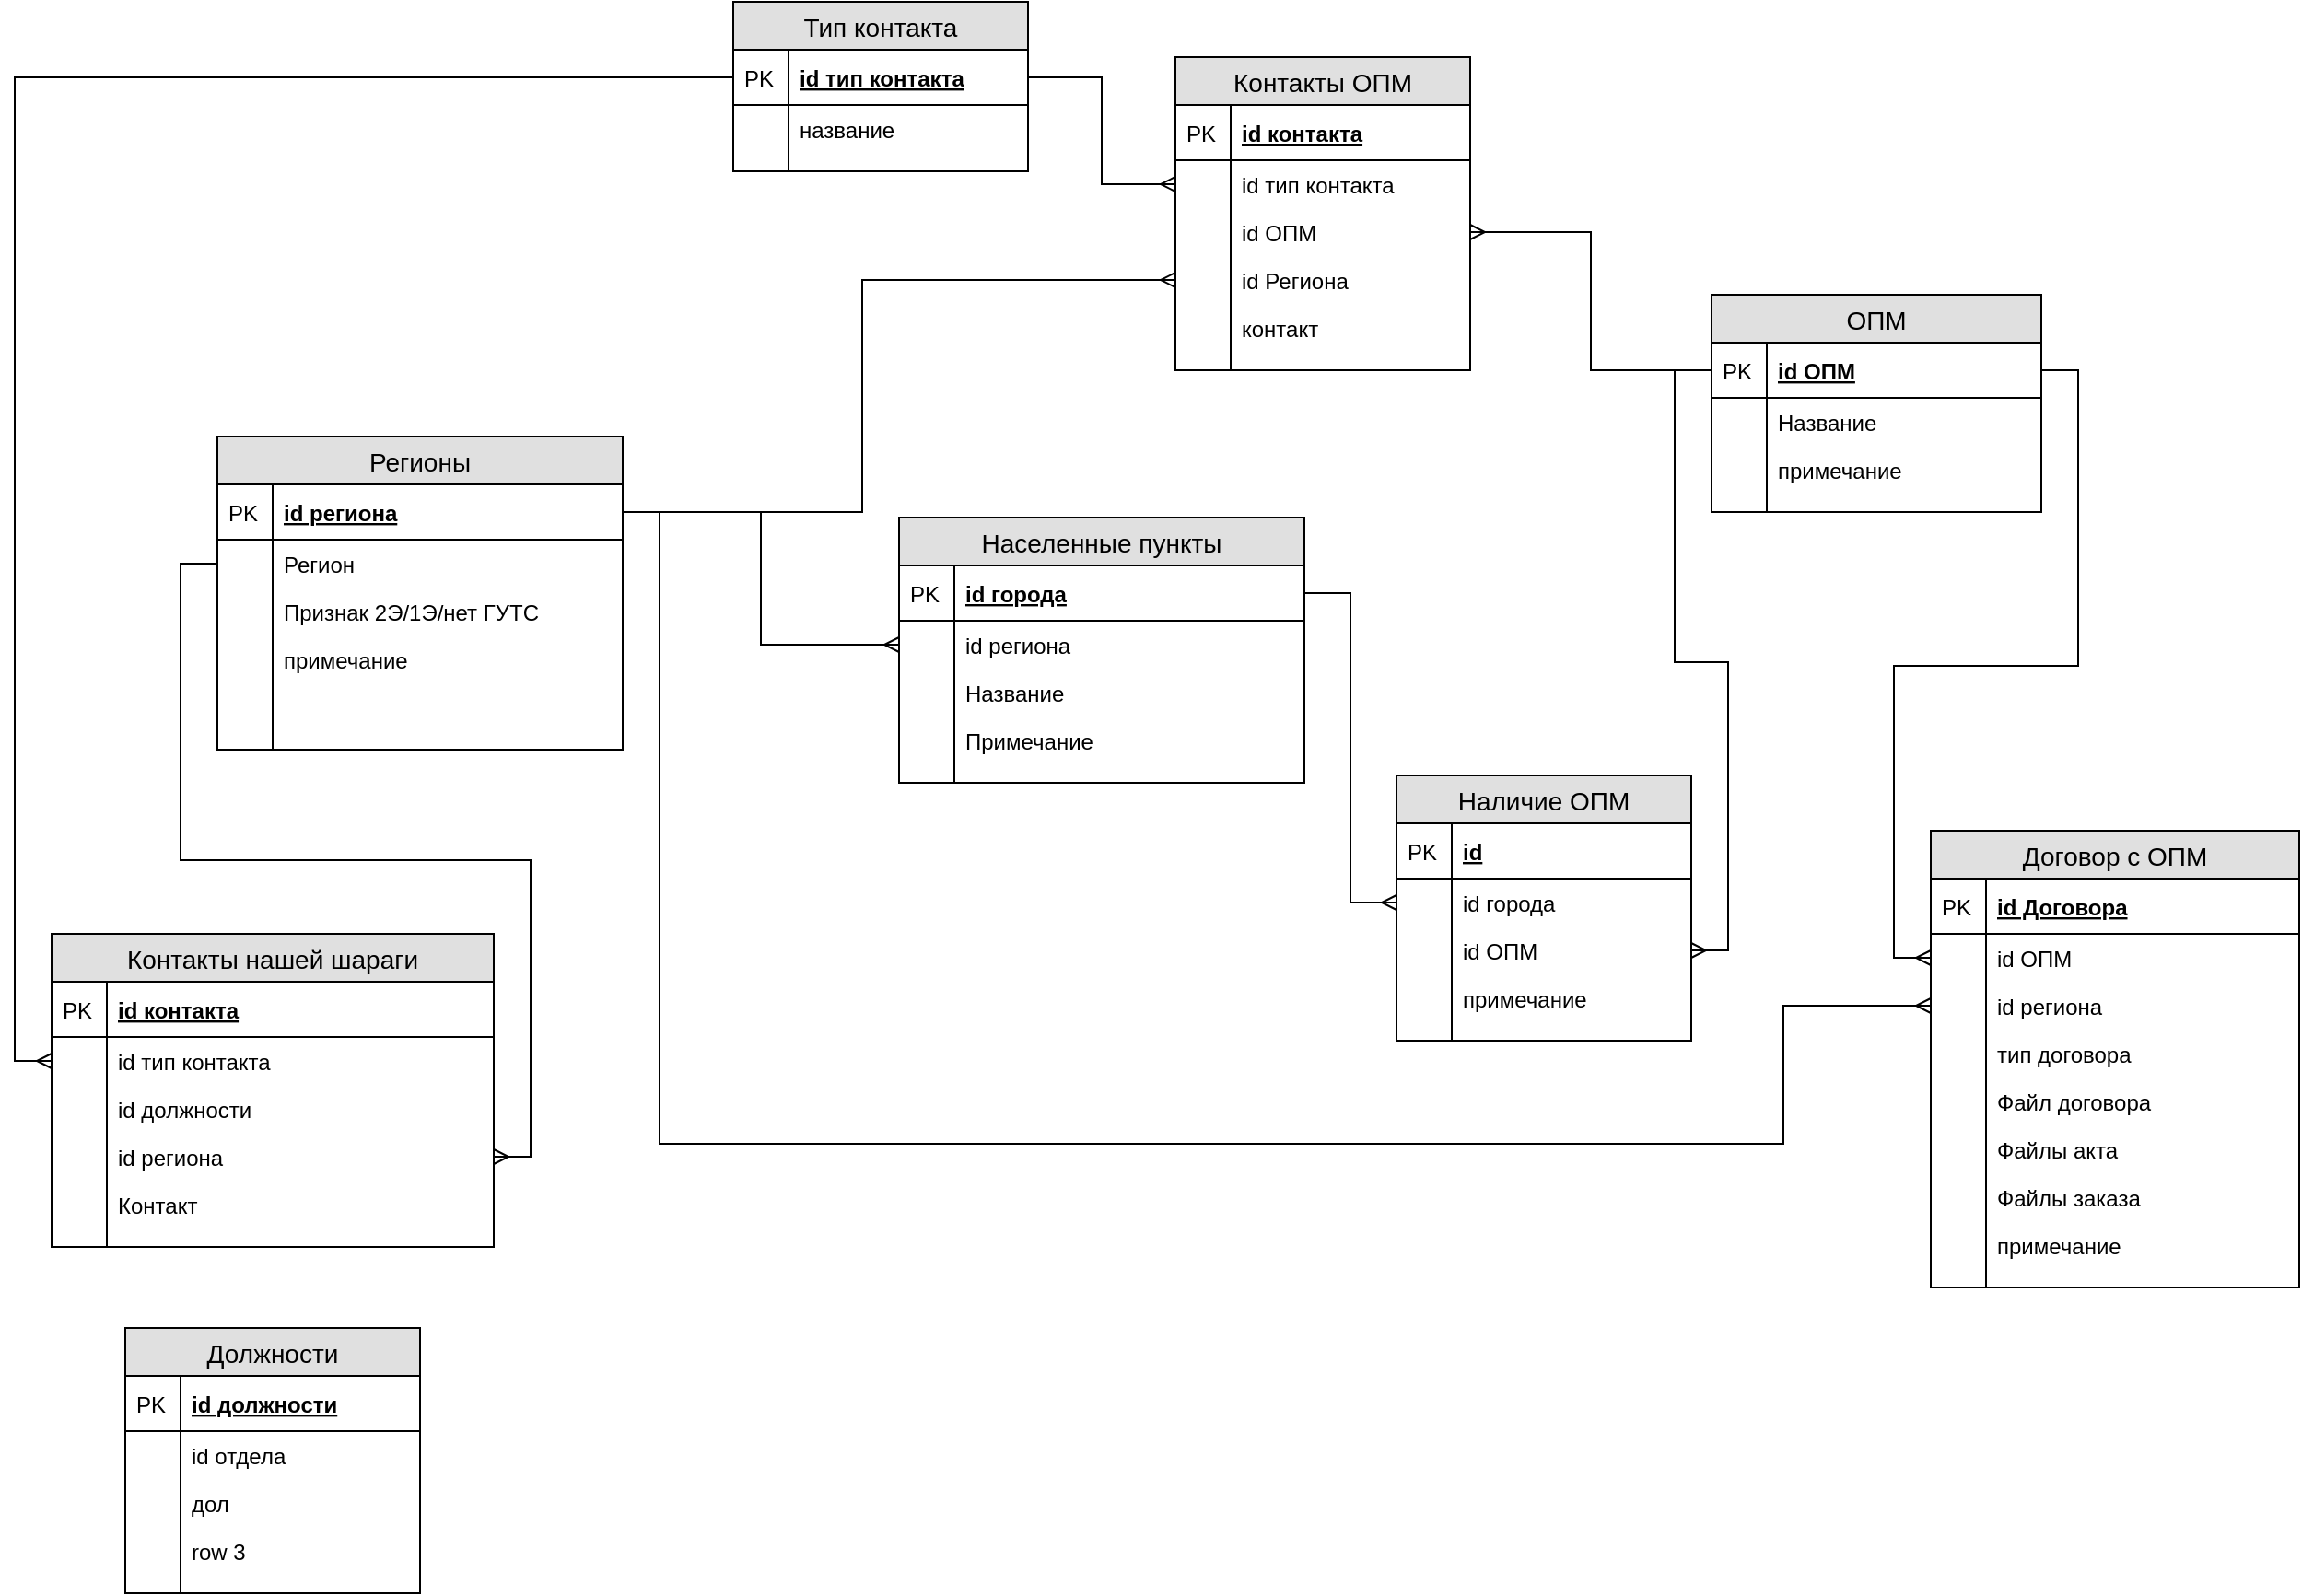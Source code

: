 <mxfile version="12.6.5" type="github">
  <diagram id="T6TtcP_ByoEV5wqr8vDN" name="Page-1">
    <mxGraphModel dx="2249" dy="1931" grid="1" gridSize="10" guides="1" tooltips="1" connect="1" arrows="1" fold="1" page="1" pageScale="1" pageWidth="827" pageHeight="1169" math="0" shadow="0">
      <root>
        <mxCell id="0"/>
        <mxCell id="1" parent="0"/>
        <mxCell id="ZsCwSDWXHQRcliCqkR90-1" value="ОПМ" style="swimlane;fontStyle=0;childLayout=stackLayout;horizontal=1;startSize=26;fillColor=#e0e0e0;horizontalStack=0;resizeParent=1;resizeParentMax=0;resizeLast=0;collapsible=1;marginBottom=0;swimlaneFillColor=#ffffff;align=center;fontSize=14;direction=east;" parent="1" vertex="1">
          <mxGeometry x="611" y="49" width="179" height="118" as="geometry">
            <mxRectangle x="590" y="70" width="70" height="26" as="alternateBounds"/>
          </mxGeometry>
        </mxCell>
        <mxCell id="ZsCwSDWXHQRcliCqkR90-2" value="id ОПМ" style="shape=partialRectangle;top=0;left=0;right=0;bottom=1;align=left;verticalAlign=middle;fillColor=none;spacingLeft=34;spacingRight=4;overflow=hidden;rotatable=0;points=[[0,0.5],[1,0.5]];portConstraint=eastwest;dropTarget=0;fontStyle=5;fontSize=12;" parent="ZsCwSDWXHQRcliCqkR90-1" vertex="1">
          <mxGeometry y="26" width="179" height="30" as="geometry"/>
        </mxCell>
        <mxCell id="ZsCwSDWXHQRcliCqkR90-3" value="PK" style="shape=partialRectangle;top=0;left=0;bottom=0;fillColor=none;align=left;verticalAlign=middle;spacingLeft=4;spacingRight=4;overflow=hidden;rotatable=0;points=[];portConstraint=eastwest;part=1;fontSize=12;" parent="ZsCwSDWXHQRcliCqkR90-2" vertex="1" connectable="0">
          <mxGeometry width="30" height="30" as="geometry"/>
        </mxCell>
        <mxCell id="ZsCwSDWXHQRcliCqkR90-4" value="Название" style="shape=partialRectangle;top=0;left=0;right=0;bottom=0;align=left;verticalAlign=top;fillColor=none;spacingLeft=34;spacingRight=4;overflow=hidden;rotatable=0;points=[[0,0.5],[1,0.5]];portConstraint=eastwest;dropTarget=0;fontSize=12;" parent="ZsCwSDWXHQRcliCqkR90-1" vertex="1">
          <mxGeometry y="56" width="179" height="26" as="geometry"/>
        </mxCell>
        <mxCell id="ZsCwSDWXHQRcliCqkR90-5" value="" style="shape=partialRectangle;top=0;left=0;bottom=0;fillColor=none;align=left;verticalAlign=top;spacingLeft=4;spacingRight=4;overflow=hidden;rotatable=0;points=[];portConstraint=eastwest;part=1;fontSize=12;" parent="ZsCwSDWXHQRcliCqkR90-4" vertex="1" connectable="0">
          <mxGeometry width="30" height="26" as="geometry"/>
        </mxCell>
        <mxCell id="ZsCwSDWXHQRcliCqkR90-6" value="примечание" style="shape=partialRectangle;top=0;left=0;right=0;bottom=0;align=left;verticalAlign=top;fillColor=none;spacingLeft=34;spacingRight=4;overflow=hidden;rotatable=0;points=[[0,0.5],[1,0.5]];portConstraint=eastwest;dropTarget=0;fontSize=12;" parent="ZsCwSDWXHQRcliCqkR90-1" vertex="1">
          <mxGeometry y="82" width="179" height="26" as="geometry"/>
        </mxCell>
        <mxCell id="ZsCwSDWXHQRcliCqkR90-7" value="" style="shape=partialRectangle;top=0;left=0;bottom=0;fillColor=none;align=left;verticalAlign=top;spacingLeft=4;spacingRight=4;overflow=hidden;rotatable=0;points=[];portConstraint=eastwest;part=1;fontSize=12;" parent="ZsCwSDWXHQRcliCqkR90-6" vertex="1" connectable="0">
          <mxGeometry width="30" height="26" as="geometry"/>
        </mxCell>
        <mxCell id="ZsCwSDWXHQRcliCqkR90-10" value="" style="shape=partialRectangle;top=0;left=0;right=0;bottom=0;align=left;verticalAlign=top;fillColor=none;spacingLeft=34;spacingRight=4;overflow=hidden;rotatable=0;points=[[0,0.5],[1,0.5]];portConstraint=eastwest;dropTarget=0;fontSize=12;" parent="ZsCwSDWXHQRcliCqkR90-1" vertex="1">
          <mxGeometry y="108" width="179" height="10" as="geometry"/>
        </mxCell>
        <mxCell id="ZsCwSDWXHQRcliCqkR90-11" value="" style="shape=partialRectangle;top=0;left=0;bottom=0;fillColor=none;align=left;verticalAlign=top;spacingLeft=4;spacingRight=4;overflow=hidden;rotatable=0;points=[];portConstraint=eastwest;part=1;fontSize=12;" parent="ZsCwSDWXHQRcliCqkR90-10" vertex="1" connectable="0">
          <mxGeometry width="30" height="10" as="geometry"/>
        </mxCell>
        <mxCell id="ZsCwSDWXHQRcliCqkR90-12" value="Договор с ОПМ" style="swimlane;fontStyle=0;childLayout=stackLayout;horizontal=1;startSize=26;fillColor=#e0e0e0;horizontalStack=0;resizeParent=1;resizeParentMax=0;resizeLast=0;collapsible=1;marginBottom=0;swimlaneFillColor=#ffffff;align=center;fontSize=14;" parent="1" vertex="1">
          <mxGeometry x="730" y="340" width="200" height="248" as="geometry"/>
        </mxCell>
        <mxCell id="ZsCwSDWXHQRcliCqkR90-13" value="id Договора" style="shape=partialRectangle;top=0;left=0;right=0;bottom=1;align=left;verticalAlign=middle;fillColor=none;spacingLeft=34;spacingRight=4;overflow=hidden;rotatable=0;points=[[0,0.5],[1,0.5]];portConstraint=eastwest;dropTarget=0;fontStyle=5;fontSize=12;" parent="ZsCwSDWXHQRcliCqkR90-12" vertex="1">
          <mxGeometry y="26" width="200" height="30" as="geometry"/>
        </mxCell>
        <mxCell id="ZsCwSDWXHQRcliCqkR90-14" value="PK" style="shape=partialRectangle;top=0;left=0;bottom=0;fillColor=none;align=left;verticalAlign=middle;spacingLeft=4;spacingRight=4;overflow=hidden;rotatable=0;points=[];portConstraint=eastwest;part=1;fontSize=12;" parent="ZsCwSDWXHQRcliCqkR90-13" vertex="1" connectable="0">
          <mxGeometry width="30" height="30" as="geometry"/>
        </mxCell>
        <mxCell id="ZsCwSDWXHQRcliCqkR90-15" value="id ОПМ" style="shape=partialRectangle;top=0;left=0;right=0;bottom=0;align=left;verticalAlign=top;fillColor=none;spacingLeft=34;spacingRight=4;overflow=hidden;rotatable=0;points=[[0,0.5],[1,0.5]];portConstraint=eastwest;dropTarget=0;fontSize=12;" parent="ZsCwSDWXHQRcliCqkR90-12" vertex="1">
          <mxGeometry y="56" width="200" height="26" as="geometry"/>
        </mxCell>
        <mxCell id="ZsCwSDWXHQRcliCqkR90-16" value="" style="shape=partialRectangle;top=0;left=0;bottom=0;fillColor=none;align=left;verticalAlign=top;spacingLeft=4;spacingRight=4;overflow=hidden;rotatable=0;points=[];portConstraint=eastwest;part=1;fontSize=12;" parent="ZsCwSDWXHQRcliCqkR90-15" vertex="1" connectable="0">
          <mxGeometry width="30" height="26" as="geometry"/>
        </mxCell>
        <mxCell id="NCW903Lwlvp0PCIu4Wwk-44" value="id региона" style="shape=partialRectangle;top=0;left=0;right=0;bottom=0;align=left;verticalAlign=top;fillColor=none;spacingLeft=34;spacingRight=4;overflow=hidden;rotatable=0;points=[[0,0.5],[1,0.5]];portConstraint=eastwest;dropTarget=0;fontSize=12;" parent="ZsCwSDWXHQRcliCqkR90-12" vertex="1">
          <mxGeometry y="82" width="200" height="26" as="geometry"/>
        </mxCell>
        <mxCell id="NCW903Lwlvp0PCIu4Wwk-45" value="" style="shape=partialRectangle;top=0;left=0;bottom=0;fillColor=none;align=left;verticalAlign=top;spacingLeft=4;spacingRight=4;overflow=hidden;rotatable=0;points=[];portConstraint=eastwest;part=1;fontSize=12;" parent="NCW903Lwlvp0PCIu4Wwk-44" vertex="1" connectable="0">
          <mxGeometry width="30" height="26" as="geometry"/>
        </mxCell>
        <mxCell id="NCW903Lwlvp0PCIu4Wwk-46" value="тип договора" style="shape=partialRectangle;top=0;left=0;right=0;bottom=0;align=left;verticalAlign=top;fillColor=none;spacingLeft=34;spacingRight=4;overflow=hidden;rotatable=0;points=[[0,0.5],[1,0.5]];portConstraint=eastwest;dropTarget=0;fontSize=12;" parent="ZsCwSDWXHQRcliCqkR90-12" vertex="1">
          <mxGeometry y="108" width="200" height="26" as="geometry"/>
        </mxCell>
        <mxCell id="NCW903Lwlvp0PCIu4Wwk-47" value="" style="shape=partialRectangle;top=0;left=0;bottom=0;fillColor=none;align=left;verticalAlign=top;spacingLeft=4;spacingRight=4;overflow=hidden;rotatable=0;points=[];portConstraint=eastwest;part=1;fontSize=12;" parent="NCW903Lwlvp0PCIu4Wwk-46" vertex="1" connectable="0">
          <mxGeometry width="30" height="26" as="geometry"/>
        </mxCell>
        <mxCell id="ZsCwSDWXHQRcliCqkR90-25" value="Файл договора" style="shape=partialRectangle;top=0;left=0;right=0;bottom=0;align=left;verticalAlign=top;fillColor=none;spacingLeft=34;spacingRight=4;overflow=hidden;rotatable=0;points=[[0,0.5],[1,0.5]];portConstraint=eastwest;dropTarget=0;fontSize=12;" parent="ZsCwSDWXHQRcliCqkR90-12" vertex="1">
          <mxGeometry y="134" width="200" height="26" as="geometry"/>
        </mxCell>
        <mxCell id="ZsCwSDWXHQRcliCqkR90-26" value="" style="shape=partialRectangle;top=0;left=0;bottom=0;fillColor=none;align=left;verticalAlign=top;spacingLeft=4;spacingRight=4;overflow=hidden;rotatable=0;points=[];portConstraint=eastwest;part=1;fontSize=12;" parent="ZsCwSDWXHQRcliCqkR90-25" vertex="1" connectable="0">
          <mxGeometry width="30" height="26" as="geometry"/>
        </mxCell>
        <mxCell id="ZsCwSDWXHQRcliCqkR90-19" value="Файлы акта" style="shape=partialRectangle;top=0;left=0;right=0;bottom=0;align=left;verticalAlign=top;fillColor=none;spacingLeft=34;spacingRight=4;overflow=hidden;rotatable=0;points=[[0,0.5],[1,0.5]];portConstraint=eastwest;dropTarget=0;fontSize=12;" parent="ZsCwSDWXHQRcliCqkR90-12" vertex="1">
          <mxGeometry y="160" width="200" height="26" as="geometry"/>
        </mxCell>
        <mxCell id="ZsCwSDWXHQRcliCqkR90-20" value="" style="shape=partialRectangle;top=0;left=0;bottom=0;fillColor=none;align=left;verticalAlign=top;spacingLeft=4;spacingRight=4;overflow=hidden;rotatable=0;points=[];portConstraint=eastwest;part=1;fontSize=12;" parent="ZsCwSDWXHQRcliCqkR90-19" vertex="1" connectable="0">
          <mxGeometry width="30" height="26" as="geometry"/>
        </mxCell>
        <mxCell id="NCW903Lwlvp0PCIu4Wwk-39" value="Файлы заказа" style="shape=partialRectangle;top=0;left=0;right=0;bottom=0;align=left;verticalAlign=top;fillColor=none;spacingLeft=34;spacingRight=4;overflow=hidden;rotatable=0;points=[[0,0.5],[1,0.5]];portConstraint=eastwest;dropTarget=0;fontSize=12;" parent="ZsCwSDWXHQRcliCqkR90-12" vertex="1">
          <mxGeometry y="186" width="200" height="26" as="geometry"/>
        </mxCell>
        <mxCell id="NCW903Lwlvp0PCIu4Wwk-40" value="" style="shape=partialRectangle;top=0;left=0;bottom=0;fillColor=none;align=left;verticalAlign=top;spacingLeft=4;spacingRight=4;overflow=hidden;rotatable=0;points=[];portConstraint=eastwest;part=1;fontSize=12;" parent="NCW903Lwlvp0PCIu4Wwk-39" vertex="1" connectable="0">
          <mxGeometry width="30" height="26" as="geometry"/>
        </mxCell>
        <mxCell id="NCW903Lwlvp0PCIu4Wwk-37" value="примечание" style="shape=partialRectangle;top=0;left=0;right=0;bottom=0;align=left;verticalAlign=top;fillColor=none;spacingLeft=34;spacingRight=4;overflow=hidden;rotatable=0;points=[[0,0.5],[1,0.5]];portConstraint=eastwest;dropTarget=0;fontSize=12;" parent="ZsCwSDWXHQRcliCqkR90-12" vertex="1">
          <mxGeometry y="212" width="200" height="26" as="geometry"/>
        </mxCell>
        <mxCell id="NCW903Lwlvp0PCIu4Wwk-38" value="" style="shape=partialRectangle;top=0;left=0;bottom=0;fillColor=none;align=left;verticalAlign=top;spacingLeft=4;spacingRight=4;overflow=hidden;rotatable=0;points=[];portConstraint=eastwest;part=1;fontSize=12;" parent="NCW903Lwlvp0PCIu4Wwk-37" vertex="1" connectable="0">
          <mxGeometry width="30" height="26" as="geometry"/>
        </mxCell>
        <mxCell id="ZsCwSDWXHQRcliCqkR90-21" value="" style="shape=partialRectangle;top=0;left=0;right=0;bottom=0;align=left;verticalAlign=top;fillColor=none;spacingLeft=34;spacingRight=4;overflow=hidden;rotatable=0;points=[[0,0.5],[1,0.5]];portConstraint=eastwest;dropTarget=0;fontSize=12;" parent="ZsCwSDWXHQRcliCqkR90-12" vertex="1">
          <mxGeometry y="238" width="200" height="10" as="geometry"/>
        </mxCell>
        <mxCell id="ZsCwSDWXHQRcliCqkR90-22" value="" style="shape=partialRectangle;top=0;left=0;bottom=0;fillColor=none;align=left;verticalAlign=top;spacingLeft=4;spacingRight=4;overflow=hidden;rotatable=0;points=[];portConstraint=eastwest;part=1;fontSize=12;" parent="ZsCwSDWXHQRcliCqkR90-21" vertex="1" connectable="0">
          <mxGeometry width="30" height="10" as="geometry"/>
        </mxCell>
        <mxCell id="ZsCwSDWXHQRcliCqkR90-27" value="Населенные пункты" style="swimlane;fontStyle=0;childLayout=stackLayout;horizontal=1;startSize=26;fillColor=#e0e0e0;horizontalStack=0;resizeParent=1;resizeParentMax=0;resizeLast=0;collapsible=1;marginBottom=0;swimlaneFillColor=#ffffff;align=center;fontSize=14;" parent="1" vertex="1">
          <mxGeometry x="170" y="170" width="220" height="144" as="geometry"/>
        </mxCell>
        <mxCell id="ZsCwSDWXHQRcliCqkR90-28" value="id города" style="shape=partialRectangle;top=0;left=0;right=0;bottom=1;align=left;verticalAlign=middle;fillColor=none;spacingLeft=34;spacingRight=4;overflow=hidden;rotatable=0;points=[[0,0.5],[1,0.5]];portConstraint=eastwest;dropTarget=0;fontStyle=5;fontSize=12;" parent="ZsCwSDWXHQRcliCqkR90-27" vertex="1">
          <mxGeometry y="26" width="220" height="30" as="geometry"/>
        </mxCell>
        <mxCell id="ZsCwSDWXHQRcliCqkR90-29" value="PK" style="shape=partialRectangle;top=0;left=0;bottom=0;fillColor=none;align=left;verticalAlign=middle;spacingLeft=4;spacingRight=4;overflow=hidden;rotatable=0;points=[];portConstraint=eastwest;part=1;fontSize=12;" parent="ZsCwSDWXHQRcliCqkR90-28" vertex="1" connectable="0">
          <mxGeometry width="30" height="30" as="geometry"/>
        </mxCell>
        <mxCell id="ZsCwSDWXHQRcliCqkR90-30" value="id региона" style="shape=partialRectangle;top=0;left=0;right=0;bottom=0;align=left;verticalAlign=top;fillColor=none;spacingLeft=34;spacingRight=4;overflow=hidden;rotatable=0;points=[[0,0.5],[1,0.5]];portConstraint=eastwest;dropTarget=0;fontSize=12;" parent="ZsCwSDWXHQRcliCqkR90-27" vertex="1">
          <mxGeometry y="56" width="220" height="26" as="geometry"/>
        </mxCell>
        <mxCell id="ZsCwSDWXHQRcliCqkR90-31" value="" style="shape=partialRectangle;top=0;left=0;bottom=0;fillColor=none;align=left;verticalAlign=top;spacingLeft=4;spacingRight=4;overflow=hidden;rotatable=0;points=[];portConstraint=eastwest;part=1;fontSize=12;" parent="ZsCwSDWXHQRcliCqkR90-30" vertex="1" connectable="0">
          <mxGeometry width="30" height="26" as="geometry"/>
        </mxCell>
        <mxCell id="ZsCwSDWXHQRcliCqkR90-32" value="Название" style="shape=partialRectangle;top=0;left=0;right=0;bottom=0;align=left;verticalAlign=top;fillColor=none;spacingLeft=34;spacingRight=4;overflow=hidden;rotatable=0;points=[[0,0.5],[1,0.5]];portConstraint=eastwest;dropTarget=0;fontSize=12;" parent="ZsCwSDWXHQRcliCqkR90-27" vertex="1">
          <mxGeometry y="82" width="220" height="26" as="geometry"/>
        </mxCell>
        <mxCell id="ZsCwSDWXHQRcliCqkR90-33" value="" style="shape=partialRectangle;top=0;left=0;bottom=0;fillColor=none;align=left;verticalAlign=top;spacingLeft=4;spacingRight=4;overflow=hidden;rotatable=0;points=[];portConstraint=eastwest;part=1;fontSize=12;" parent="ZsCwSDWXHQRcliCqkR90-32" vertex="1" connectable="0">
          <mxGeometry width="30" height="26" as="geometry"/>
        </mxCell>
        <mxCell id="zO0Mn41OCNZTCa0ghS_0-32" value="Примечание" style="shape=partialRectangle;top=0;left=0;right=0;bottom=0;align=left;verticalAlign=top;fillColor=none;spacingLeft=34;spacingRight=4;overflow=hidden;rotatable=0;points=[[0,0.5],[1,0.5]];portConstraint=eastwest;dropTarget=0;fontSize=12;" parent="ZsCwSDWXHQRcliCqkR90-27" vertex="1">
          <mxGeometry y="108" width="220" height="26" as="geometry"/>
        </mxCell>
        <mxCell id="zO0Mn41OCNZTCa0ghS_0-33" value="" style="shape=partialRectangle;top=0;left=0;bottom=0;fillColor=none;align=left;verticalAlign=top;spacingLeft=4;spacingRight=4;overflow=hidden;rotatable=0;points=[];portConstraint=eastwest;part=1;fontSize=12;" parent="zO0Mn41OCNZTCa0ghS_0-32" vertex="1" connectable="0">
          <mxGeometry width="30" height="26" as="geometry"/>
        </mxCell>
        <mxCell id="ZsCwSDWXHQRcliCqkR90-36" value="" style="shape=partialRectangle;top=0;left=0;right=0;bottom=0;align=left;verticalAlign=top;fillColor=none;spacingLeft=34;spacingRight=4;overflow=hidden;rotatable=0;points=[[0,0.5],[1,0.5]];portConstraint=eastwest;dropTarget=0;fontSize=12;" parent="ZsCwSDWXHQRcliCqkR90-27" vertex="1">
          <mxGeometry y="134" width="220" height="10" as="geometry"/>
        </mxCell>
        <mxCell id="ZsCwSDWXHQRcliCqkR90-37" value="" style="shape=partialRectangle;top=0;left=0;bottom=0;fillColor=none;align=left;verticalAlign=top;spacingLeft=4;spacingRight=4;overflow=hidden;rotatable=0;points=[];portConstraint=eastwest;part=1;fontSize=12;" parent="ZsCwSDWXHQRcliCqkR90-36" vertex="1" connectable="0">
          <mxGeometry width="30" height="10" as="geometry"/>
        </mxCell>
        <mxCell id="NCW903Lwlvp0PCIu4Wwk-1" value="Регионы" style="swimlane;fontStyle=0;childLayout=stackLayout;horizontal=1;startSize=26;fillColor=#e0e0e0;horizontalStack=0;resizeParent=1;resizeParentMax=0;resizeLast=0;collapsible=1;marginBottom=0;swimlaneFillColor=#ffffff;align=center;fontSize=14;" parent="1" vertex="1">
          <mxGeometry x="-200" y="126" width="220" height="170" as="geometry"/>
        </mxCell>
        <mxCell id="NCW903Lwlvp0PCIu4Wwk-2" value="id региона" style="shape=partialRectangle;top=0;left=0;right=0;bottom=1;align=left;verticalAlign=middle;fillColor=none;spacingLeft=34;spacingRight=4;overflow=hidden;rotatable=0;points=[[0,0.5],[1,0.5]];portConstraint=eastwest;dropTarget=0;fontStyle=5;fontSize=12;" parent="NCW903Lwlvp0PCIu4Wwk-1" vertex="1">
          <mxGeometry y="26" width="220" height="30" as="geometry"/>
        </mxCell>
        <mxCell id="NCW903Lwlvp0PCIu4Wwk-3" value="PK" style="shape=partialRectangle;top=0;left=0;bottom=0;fillColor=none;align=left;verticalAlign=middle;spacingLeft=4;spacingRight=4;overflow=hidden;rotatable=0;points=[];portConstraint=eastwest;part=1;fontSize=12;" parent="NCW903Lwlvp0PCIu4Wwk-2" vertex="1" connectable="0">
          <mxGeometry width="30" height="30" as="geometry"/>
        </mxCell>
        <mxCell id="NCW903Lwlvp0PCIu4Wwk-4" value="Регион" style="shape=partialRectangle;top=0;left=0;right=0;bottom=0;align=left;verticalAlign=top;fillColor=none;spacingLeft=34;spacingRight=4;overflow=hidden;rotatable=0;points=[[0,0.5],[1,0.5]];portConstraint=eastwest;dropTarget=0;fontSize=12;" parent="NCW903Lwlvp0PCIu4Wwk-1" vertex="1">
          <mxGeometry y="56" width="220" height="26" as="geometry"/>
        </mxCell>
        <mxCell id="NCW903Lwlvp0PCIu4Wwk-5" value="" style="shape=partialRectangle;top=0;left=0;bottom=0;fillColor=none;align=left;verticalAlign=top;spacingLeft=4;spacingRight=4;overflow=hidden;rotatable=0;points=[];portConstraint=eastwest;part=1;fontSize=12;" parent="NCW903Lwlvp0PCIu4Wwk-4" vertex="1" connectable="0">
          <mxGeometry width="30" height="26" as="geometry"/>
        </mxCell>
        <mxCell id="NCW903Lwlvp0PCIu4Wwk-6" value="Признак 2Э/1Э/нет ГУТС" style="shape=partialRectangle;top=0;left=0;right=0;bottom=0;align=left;verticalAlign=top;fillColor=none;spacingLeft=34;spacingRight=4;overflow=hidden;rotatable=0;points=[[0,0.5],[1,0.5]];portConstraint=eastwest;dropTarget=0;fontSize=12;" parent="NCW903Lwlvp0PCIu4Wwk-1" vertex="1">
          <mxGeometry y="82" width="220" height="26" as="geometry"/>
        </mxCell>
        <mxCell id="NCW903Lwlvp0PCIu4Wwk-7" value="" style="shape=partialRectangle;top=0;left=0;bottom=0;fillColor=none;align=left;verticalAlign=top;spacingLeft=4;spacingRight=4;overflow=hidden;rotatable=0;points=[];portConstraint=eastwest;part=1;fontSize=12;" parent="NCW903Lwlvp0PCIu4Wwk-6" vertex="1" connectable="0">
          <mxGeometry width="30" height="26" as="geometry"/>
        </mxCell>
        <mxCell id="NCW903Lwlvp0PCIu4Wwk-10" value="примечание" style="shape=partialRectangle;top=0;left=0;right=0;bottom=0;align=left;verticalAlign=top;fillColor=none;spacingLeft=34;spacingRight=4;overflow=hidden;rotatable=0;points=[[0,0.5],[1,0.5]];portConstraint=eastwest;dropTarget=0;fontSize=12;" parent="NCW903Lwlvp0PCIu4Wwk-1" vertex="1">
          <mxGeometry y="108" width="220" height="26" as="geometry"/>
        </mxCell>
        <mxCell id="NCW903Lwlvp0PCIu4Wwk-11" value="" style="shape=partialRectangle;top=0;left=0;bottom=0;fillColor=none;align=left;verticalAlign=top;spacingLeft=4;spacingRight=4;overflow=hidden;rotatable=0;points=[];portConstraint=eastwest;part=1;fontSize=12;" parent="NCW903Lwlvp0PCIu4Wwk-10" vertex="1" connectable="0">
          <mxGeometry width="30" height="26" as="geometry"/>
        </mxCell>
        <mxCell id="NCW903Lwlvp0PCIu4Wwk-8" value="" style="shape=partialRectangle;top=0;left=0;right=0;bottom=0;align=left;verticalAlign=top;fillColor=none;spacingLeft=34;spacingRight=4;overflow=hidden;rotatable=0;points=[[0,0.5],[1,0.5]];portConstraint=eastwest;dropTarget=0;fontSize=12;" parent="NCW903Lwlvp0PCIu4Wwk-1" vertex="1">
          <mxGeometry y="134" width="220" height="26" as="geometry"/>
        </mxCell>
        <mxCell id="NCW903Lwlvp0PCIu4Wwk-9" value="" style="shape=partialRectangle;top=0;left=0;bottom=0;fillColor=none;align=left;verticalAlign=top;spacingLeft=4;spacingRight=4;overflow=hidden;rotatable=0;points=[];portConstraint=eastwest;part=1;fontSize=12;" parent="NCW903Lwlvp0PCIu4Wwk-8" vertex="1" connectable="0">
          <mxGeometry width="30" height="26" as="geometry"/>
        </mxCell>
        <mxCell id="NCW903Lwlvp0PCIu4Wwk-12" value="" style="shape=partialRectangle;top=0;left=0;right=0;bottom=0;align=left;verticalAlign=top;fillColor=none;spacingLeft=34;spacingRight=4;overflow=hidden;rotatable=0;points=[[0,0.5],[1,0.5]];portConstraint=eastwest;dropTarget=0;fontSize=12;" parent="NCW903Lwlvp0PCIu4Wwk-1" vertex="1">
          <mxGeometry y="160" width="220" height="10" as="geometry"/>
        </mxCell>
        <mxCell id="NCW903Lwlvp0PCIu4Wwk-13" value="" style="shape=partialRectangle;top=0;left=0;bottom=0;fillColor=none;align=left;verticalAlign=top;spacingLeft=4;spacingRight=4;overflow=hidden;rotatable=0;points=[];portConstraint=eastwest;part=1;fontSize=12;" parent="NCW903Lwlvp0PCIu4Wwk-12" vertex="1" connectable="0">
          <mxGeometry width="30" height="10" as="geometry"/>
        </mxCell>
        <mxCell id="NCW903Lwlvp0PCIu4Wwk-15" value="Наличие ОПМ" style="swimlane;fontStyle=0;childLayout=stackLayout;horizontal=1;startSize=26;fillColor=#e0e0e0;horizontalStack=0;resizeParent=1;resizeParentMax=0;resizeLast=0;collapsible=1;marginBottom=0;swimlaneFillColor=#ffffff;align=center;fontSize=14;" parent="1" vertex="1">
          <mxGeometry x="440" y="310" width="160" height="144" as="geometry"/>
        </mxCell>
        <mxCell id="NCW903Lwlvp0PCIu4Wwk-16" value="id" style="shape=partialRectangle;top=0;left=0;right=0;bottom=1;align=left;verticalAlign=middle;fillColor=none;spacingLeft=34;spacingRight=4;overflow=hidden;rotatable=0;points=[[0,0.5],[1,0.5]];portConstraint=eastwest;dropTarget=0;fontStyle=5;fontSize=12;" parent="NCW903Lwlvp0PCIu4Wwk-15" vertex="1">
          <mxGeometry y="26" width="160" height="30" as="geometry"/>
        </mxCell>
        <mxCell id="NCW903Lwlvp0PCIu4Wwk-17" value="PK" style="shape=partialRectangle;top=0;left=0;bottom=0;fillColor=none;align=left;verticalAlign=middle;spacingLeft=4;spacingRight=4;overflow=hidden;rotatable=0;points=[];portConstraint=eastwest;part=1;fontSize=12;" parent="NCW903Lwlvp0PCIu4Wwk-16" vertex="1" connectable="0">
          <mxGeometry width="30" height="30" as="geometry"/>
        </mxCell>
        <mxCell id="NCW903Lwlvp0PCIu4Wwk-18" value="id города" style="shape=partialRectangle;top=0;left=0;right=0;bottom=0;align=left;verticalAlign=top;fillColor=none;spacingLeft=34;spacingRight=4;overflow=hidden;rotatable=0;points=[[0,0.5],[1,0.5]];portConstraint=eastwest;dropTarget=0;fontSize=12;" parent="NCW903Lwlvp0PCIu4Wwk-15" vertex="1">
          <mxGeometry y="56" width="160" height="26" as="geometry"/>
        </mxCell>
        <mxCell id="NCW903Lwlvp0PCIu4Wwk-19" value="" style="shape=partialRectangle;top=0;left=0;bottom=0;fillColor=none;align=left;verticalAlign=top;spacingLeft=4;spacingRight=4;overflow=hidden;rotatable=0;points=[];portConstraint=eastwest;part=1;fontSize=12;" parent="NCW903Lwlvp0PCIu4Wwk-18" vertex="1" connectable="0">
          <mxGeometry width="30" height="26" as="geometry"/>
        </mxCell>
        <mxCell id="NCW903Lwlvp0PCIu4Wwk-20" value="id ОПМ" style="shape=partialRectangle;top=0;left=0;right=0;bottom=0;align=left;verticalAlign=top;fillColor=none;spacingLeft=34;spacingRight=4;overflow=hidden;rotatable=0;points=[[0,0.5],[1,0.5]];portConstraint=eastwest;dropTarget=0;fontSize=12;" parent="NCW903Lwlvp0PCIu4Wwk-15" vertex="1">
          <mxGeometry y="82" width="160" height="26" as="geometry"/>
        </mxCell>
        <mxCell id="NCW903Lwlvp0PCIu4Wwk-21" value="" style="shape=partialRectangle;top=0;left=0;bottom=0;fillColor=none;align=left;verticalAlign=top;spacingLeft=4;spacingRight=4;overflow=hidden;rotatable=0;points=[];portConstraint=eastwest;part=1;fontSize=12;" parent="NCW903Lwlvp0PCIu4Wwk-20" vertex="1" connectable="0">
          <mxGeometry width="30" height="26" as="geometry"/>
        </mxCell>
        <mxCell id="NCW903Lwlvp0PCIu4Wwk-22" value="примечание" style="shape=partialRectangle;top=0;left=0;right=0;bottom=0;align=left;verticalAlign=top;fillColor=none;spacingLeft=34;spacingRight=4;overflow=hidden;rotatable=0;points=[[0,0.5],[1,0.5]];portConstraint=eastwest;dropTarget=0;fontSize=12;" parent="NCW903Lwlvp0PCIu4Wwk-15" vertex="1">
          <mxGeometry y="108" width="160" height="26" as="geometry"/>
        </mxCell>
        <mxCell id="NCW903Lwlvp0PCIu4Wwk-23" value="" style="shape=partialRectangle;top=0;left=0;bottom=0;fillColor=none;align=left;verticalAlign=top;spacingLeft=4;spacingRight=4;overflow=hidden;rotatable=0;points=[];portConstraint=eastwest;part=1;fontSize=12;" parent="NCW903Lwlvp0PCIu4Wwk-22" vertex="1" connectable="0">
          <mxGeometry width="30" height="26" as="geometry"/>
        </mxCell>
        <mxCell id="NCW903Lwlvp0PCIu4Wwk-24" value="" style="shape=partialRectangle;top=0;left=0;right=0;bottom=0;align=left;verticalAlign=top;fillColor=none;spacingLeft=34;spacingRight=4;overflow=hidden;rotatable=0;points=[[0,0.5],[1,0.5]];portConstraint=eastwest;dropTarget=0;fontSize=12;" parent="NCW903Lwlvp0PCIu4Wwk-15" vertex="1">
          <mxGeometry y="134" width="160" height="10" as="geometry"/>
        </mxCell>
        <mxCell id="NCW903Lwlvp0PCIu4Wwk-25" value="" style="shape=partialRectangle;top=0;left=0;bottom=0;fillColor=none;align=left;verticalAlign=top;spacingLeft=4;spacingRight=4;overflow=hidden;rotatable=0;points=[];portConstraint=eastwest;part=1;fontSize=12;" parent="NCW903Lwlvp0PCIu4Wwk-24" vertex="1" connectable="0">
          <mxGeometry width="30" height="10" as="geometry"/>
        </mxCell>
        <mxCell id="NCW903Lwlvp0PCIu4Wwk-33" style="edgeStyle=orthogonalEdgeStyle;rounded=0;orthogonalLoop=1;jettySize=auto;html=1;exitX=0;exitY=0.5;exitDx=0;exitDy=0;entryX=1;entryY=0.5;entryDx=0;entryDy=0;endArrow=ERmany;endFill=0;" parent="1" source="ZsCwSDWXHQRcliCqkR90-2" target="NCW903Lwlvp0PCIu4Wwk-20" edge="1">
          <mxGeometry relative="1" as="geometry"/>
        </mxCell>
        <mxCell id="NCW903Lwlvp0PCIu4Wwk-34" style="edgeStyle=orthogonalEdgeStyle;rounded=0;orthogonalLoop=1;jettySize=auto;html=1;exitX=1;exitY=0.5;exitDx=0;exitDy=0;endArrow=ERmany;endFill=0;" parent="1" source="ZsCwSDWXHQRcliCqkR90-28" target="NCW903Lwlvp0PCIu4Wwk-18" edge="1">
          <mxGeometry relative="1" as="geometry"/>
        </mxCell>
        <mxCell id="NCW903Lwlvp0PCIu4Wwk-35" style="edgeStyle=orthogonalEdgeStyle;rounded=0;orthogonalLoop=1;jettySize=auto;html=1;exitX=1;exitY=0.5;exitDx=0;exitDy=0;entryX=0;entryY=0.5;entryDx=0;entryDy=0;endArrow=ERmany;endFill=0;" parent="1" source="NCW903Lwlvp0PCIu4Wwk-2" target="ZsCwSDWXHQRcliCqkR90-30" edge="1">
          <mxGeometry relative="1" as="geometry"/>
        </mxCell>
        <mxCell id="NCW903Lwlvp0PCIu4Wwk-42" style="edgeStyle=orthogonalEdgeStyle;rounded=0;orthogonalLoop=1;jettySize=auto;html=1;exitX=1;exitY=0.5;exitDx=0;exitDy=0;endArrow=ERmany;endFill=0;" parent="1" source="ZsCwSDWXHQRcliCqkR90-2" target="ZsCwSDWXHQRcliCqkR90-15" edge="1">
          <mxGeometry relative="1" as="geometry"/>
        </mxCell>
        <mxCell id="zO0Mn41OCNZTCa0ghS_0-3" value="Контакты ОПМ" style="swimlane;fontStyle=0;childLayout=stackLayout;horizontal=1;startSize=26;fillColor=#e0e0e0;horizontalStack=0;resizeParent=1;resizeParentMax=0;resizeLast=0;collapsible=1;marginBottom=0;swimlaneFillColor=#ffffff;align=center;fontSize=14;" parent="1" vertex="1">
          <mxGeometry x="320" y="-80" width="160" height="170" as="geometry"/>
        </mxCell>
        <mxCell id="zO0Mn41OCNZTCa0ghS_0-4" value="id контакта" style="shape=partialRectangle;top=0;left=0;right=0;bottom=1;align=left;verticalAlign=middle;fillColor=none;spacingLeft=34;spacingRight=4;overflow=hidden;rotatable=0;points=[[0,0.5],[1,0.5]];portConstraint=eastwest;dropTarget=0;fontStyle=5;fontSize=12;" parent="zO0Mn41OCNZTCa0ghS_0-3" vertex="1">
          <mxGeometry y="26" width="160" height="30" as="geometry"/>
        </mxCell>
        <mxCell id="zO0Mn41OCNZTCa0ghS_0-5" value="PK" style="shape=partialRectangle;top=0;left=0;bottom=0;fillColor=none;align=left;verticalAlign=middle;spacingLeft=4;spacingRight=4;overflow=hidden;rotatable=0;points=[];portConstraint=eastwest;part=1;fontSize=12;" parent="zO0Mn41OCNZTCa0ghS_0-4" vertex="1" connectable="0">
          <mxGeometry width="30" height="30" as="geometry"/>
        </mxCell>
        <mxCell id="zO0Mn41OCNZTCa0ghS_0-6" value="id тип контакта" style="shape=partialRectangle;top=0;left=0;right=0;bottom=0;align=left;verticalAlign=top;fillColor=none;spacingLeft=34;spacingRight=4;overflow=hidden;rotatable=0;points=[[0,0.5],[1,0.5]];portConstraint=eastwest;dropTarget=0;fontSize=12;" parent="zO0Mn41OCNZTCa0ghS_0-3" vertex="1">
          <mxGeometry y="56" width="160" height="26" as="geometry"/>
        </mxCell>
        <mxCell id="zO0Mn41OCNZTCa0ghS_0-7" value="" style="shape=partialRectangle;top=0;left=0;bottom=0;fillColor=none;align=left;verticalAlign=top;spacingLeft=4;spacingRight=4;overflow=hidden;rotatable=0;points=[];portConstraint=eastwest;part=1;fontSize=12;" parent="zO0Mn41OCNZTCa0ghS_0-6" vertex="1" connectable="0">
          <mxGeometry width="30" height="26" as="geometry"/>
        </mxCell>
        <mxCell id="zO0Mn41OCNZTCa0ghS_0-8" value="id ОПМ" style="shape=partialRectangle;top=0;left=0;right=0;bottom=0;align=left;verticalAlign=top;fillColor=none;spacingLeft=34;spacingRight=4;overflow=hidden;rotatable=0;points=[[0,0.5],[1,0.5]];portConstraint=eastwest;dropTarget=0;fontSize=12;" parent="zO0Mn41OCNZTCa0ghS_0-3" vertex="1">
          <mxGeometry y="82" width="160" height="26" as="geometry"/>
        </mxCell>
        <mxCell id="zO0Mn41OCNZTCa0ghS_0-9" value="" style="shape=partialRectangle;top=0;left=0;bottom=0;fillColor=none;align=left;verticalAlign=top;spacingLeft=4;spacingRight=4;overflow=hidden;rotatable=0;points=[];portConstraint=eastwest;part=1;fontSize=12;" parent="zO0Mn41OCNZTCa0ghS_0-8" vertex="1" connectable="0">
          <mxGeometry width="30" height="26" as="geometry"/>
        </mxCell>
        <mxCell id="zO0Mn41OCNZTCa0ghS_0-10" value="id Региона" style="shape=partialRectangle;top=0;left=0;right=0;bottom=0;align=left;verticalAlign=top;fillColor=none;spacingLeft=34;spacingRight=4;overflow=hidden;rotatable=0;points=[[0,0.5],[1,0.5]];portConstraint=eastwest;dropTarget=0;fontSize=12;" parent="zO0Mn41OCNZTCa0ghS_0-3" vertex="1">
          <mxGeometry y="108" width="160" height="26" as="geometry"/>
        </mxCell>
        <mxCell id="zO0Mn41OCNZTCa0ghS_0-11" value="" style="shape=partialRectangle;top=0;left=0;bottom=0;fillColor=none;align=left;verticalAlign=top;spacingLeft=4;spacingRight=4;overflow=hidden;rotatable=0;points=[];portConstraint=eastwest;part=1;fontSize=12;" parent="zO0Mn41OCNZTCa0ghS_0-10" vertex="1" connectable="0">
          <mxGeometry width="30" height="26" as="geometry"/>
        </mxCell>
        <mxCell id="zO0Mn41OCNZTCa0ghS_0-30" value="контакт" style="shape=partialRectangle;top=0;left=0;right=0;bottom=0;align=left;verticalAlign=top;fillColor=none;spacingLeft=34;spacingRight=4;overflow=hidden;rotatable=0;points=[[0,0.5],[1,0.5]];portConstraint=eastwest;dropTarget=0;fontSize=12;" parent="zO0Mn41OCNZTCa0ghS_0-3" vertex="1">
          <mxGeometry y="134" width="160" height="26" as="geometry"/>
        </mxCell>
        <mxCell id="zO0Mn41OCNZTCa0ghS_0-31" value="" style="shape=partialRectangle;top=0;left=0;bottom=0;fillColor=none;align=left;verticalAlign=top;spacingLeft=4;spacingRight=4;overflow=hidden;rotatable=0;points=[];portConstraint=eastwest;part=1;fontSize=12;" parent="zO0Mn41OCNZTCa0ghS_0-30" vertex="1" connectable="0">
          <mxGeometry width="30" height="26" as="geometry"/>
        </mxCell>
        <mxCell id="zO0Mn41OCNZTCa0ghS_0-12" value="" style="shape=partialRectangle;top=0;left=0;right=0;bottom=0;align=left;verticalAlign=top;fillColor=none;spacingLeft=34;spacingRight=4;overflow=hidden;rotatable=0;points=[[0,0.5],[1,0.5]];portConstraint=eastwest;dropTarget=0;fontSize=12;" parent="zO0Mn41OCNZTCa0ghS_0-3" vertex="1">
          <mxGeometry y="160" width="160" height="10" as="geometry"/>
        </mxCell>
        <mxCell id="zO0Mn41OCNZTCa0ghS_0-13" value="" style="shape=partialRectangle;top=0;left=0;bottom=0;fillColor=none;align=left;verticalAlign=top;spacingLeft=4;spacingRight=4;overflow=hidden;rotatable=0;points=[];portConstraint=eastwest;part=1;fontSize=12;" parent="zO0Mn41OCNZTCa0ghS_0-12" vertex="1" connectable="0">
          <mxGeometry width="30" height="10" as="geometry"/>
        </mxCell>
        <mxCell id="zO0Mn41OCNZTCa0ghS_0-14" style="edgeStyle=orthogonalEdgeStyle;rounded=0;orthogonalLoop=1;jettySize=auto;html=1;exitX=1;exitY=0.5;exitDx=0;exitDy=0;endArrow=ERmany;endFill=0;" parent="1" source="NCW903Lwlvp0PCIu4Wwk-2" target="zO0Mn41OCNZTCa0ghS_0-10" edge="1">
          <mxGeometry relative="1" as="geometry">
            <Array as="points">
              <mxPoint x="150" y="167"/>
              <mxPoint x="150" y="41"/>
            </Array>
          </mxGeometry>
        </mxCell>
        <mxCell id="zO0Mn41OCNZTCa0ghS_0-15" style="edgeStyle=orthogonalEdgeStyle;rounded=0;orthogonalLoop=1;jettySize=auto;html=1;exitX=0;exitY=0.5;exitDx=0;exitDy=0;endArrow=ERmany;endFill=0;" parent="1" source="ZsCwSDWXHQRcliCqkR90-2" target="zO0Mn41OCNZTCa0ghS_0-8" edge="1">
          <mxGeometry relative="1" as="geometry"/>
        </mxCell>
        <mxCell id="zO0Mn41OCNZTCa0ghS_0-16" value="Тип контакта" style="swimlane;fontStyle=0;childLayout=stackLayout;horizontal=1;startSize=26;fillColor=#e0e0e0;horizontalStack=0;resizeParent=1;resizeParentMax=0;resizeLast=0;collapsible=1;marginBottom=0;swimlaneFillColor=#ffffff;align=center;fontSize=14;" parent="1" vertex="1">
          <mxGeometry x="80" y="-110" width="160" height="92" as="geometry"/>
        </mxCell>
        <mxCell id="zO0Mn41OCNZTCa0ghS_0-17" value="id тип контакта" style="shape=partialRectangle;top=0;left=0;right=0;bottom=1;align=left;verticalAlign=middle;fillColor=none;spacingLeft=34;spacingRight=4;overflow=hidden;rotatable=0;points=[[0,0.5],[1,0.5]];portConstraint=eastwest;dropTarget=0;fontStyle=5;fontSize=12;" parent="zO0Mn41OCNZTCa0ghS_0-16" vertex="1">
          <mxGeometry y="26" width="160" height="30" as="geometry"/>
        </mxCell>
        <mxCell id="zO0Mn41OCNZTCa0ghS_0-18" value="PK" style="shape=partialRectangle;top=0;left=0;bottom=0;fillColor=none;align=left;verticalAlign=middle;spacingLeft=4;spacingRight=4;overflow=hidden;rotatable=0;points=[];portConstraint=eastwest;part=1;fontSize=12;" parent="zO0Mn41OCNZTCa0ghS_0-17" vertex="1" connectable="0">
          <mxGeometry width="30" height="30" as="geometry"/>
        </mxCell>
        <mxCell id="zO0Mn41OCNZTCa0ghS_0-19" value="название" style="shape=partialRectangle;top=0;left=0;right=0;bottom=0;align=left;verticalAlign=top;fillColor=none;spacingLeft=34;spacingRight=4;overflow=hidden;rotatable=0;points=[[0,0.5],[1,0.5]];portConstraint=eastwest;dropTarget=0;fontSize=12;" parent="zO0Mn41OCNZTCa0ghS_0-16" vertex="1">
          <mxGeometry y="56" width="160" height="26" as="geometry"/>
        </mxCell>
        <mxCell id="zO0Mn41OCNZTCa0ghS_0-20" value="" style="shape=partialRectangle;top=0;left=0;bottom=0;fillColor=none;align=left;verticalAlign=top;spacingLeft=4;spacingRight=4;overflow=hidden;rotatable=0;points=[];portConstraint=eastwest;part=1;fontSize=12;" parent="zO0Mn41OCNZTCa0ghS_0-19" vertex="1" connectable="0">
          <mxGeometry width="30" height="26" as="geometry"/>
        </mxCell>
        <mxCell id="zO0Mn41OCNZTCa0ghS_0-25" value="" style="shape=partialRectangle;top=0;left=0;right=0;bottom=0;align=left;verticalAlign=top;fillColor=none;spacingLeft=34;spacingRight=4;overflow=hidden;rotatable=0;points=[[0,0.5],[1,0.5]];portConstraint=eastwest;dropTarget=0;fontSize=12;" parent="zO0Mn41OCNZTCa0ghS_0-16" vertex="1">
          <mxGeometry y="82" width="160" height="10" as="geometry"/>
        </mxCell>
        <mxCell id="zO0Mn41OCNZTCa0ghS_0-26" value="" style="shape=partialRectangle;top=0;left=0;bottom=0;fillColor=none;align=left;verticalAlign=top;spacingLeft=4;spacingRight=4;overflow=hidden;rotatable=0;points=[];portConstraint=eastwest;part=1;fontSize=12;" parent="zO0Mn41OCNZTCa0ghS_0-25" vertex="1" connectable="0">
          <mxGeometry width="30" height="10" as="geometry"/>
        </mxCell>
        <mxCell id="zO0Mn41OCNZTCa0ghS_0-27" style="edgeStyle=orthogonalEdgeStyle;rounded=0;orthogonalLoop=1;jettySize=auto;html=1;exitX=1;exitY=0.5;exitDx=0;exitDy=0;entryX=0;entryY=0.5;entryDx=0;entryDy=0;endArrow=ERmany;endFill=0;" parent="1" source="zO0Mn41OCNZTCa0ghS_0-17" target="zO0Mn41OCNZTCa0ghS_0-6" edge="1">
          <mxGeometry relative="1" as="geometry"/>
        </mxCell>
        <mxCell id="zO0Mn41OCNZTCa0ghS_0-28" style="edgeStyle=orthogonalEdgeStyle;rounded=0;orthogonalLoop=1;jettySize=auto;html=1;endArrow=ERmany;endFill=0;entryX=0;entryY=0.5;entryDx=0;entryDy=0;" parent="1" source="NCW903Lwlvp0PCIu4Wwk-2" target="NCW903Lwlvp0PCIu4Wwk-44" edge="1">
          <mxGeometry relative="1" as="geometry">
            <Array as="points">
              <mxPoint x="40" y="167"/>
              <mxPoint x="40" y="510"/>
              <mxPoint x="650" y="510"/>
              <mxPoint x="650" y="435"/>
            </Array>
          </mxGeometry>
        </mxCell>
        <mxCell id="R5VLwLp-Swq2CgESFjIp-1" value="Контакты нашей шараги" style="swimlane;fontStyle=0;childLayout=stackLayout;horizontal=1;startSize=26;fillColor=#e0e0e0;horizontalStack=0;resizeParent=1;resizeParentMax=0;resizeLast=0;collapsible=1;marginBottom=0;swimlaneFillColor=#ffffff;align=center;fontSize=14;" vertex="1" parent="1">
          <mxGeometry x="-290" y="396" width="240" height="170" as="geometry"/>
        </mxCell>
        <mxCell id="R5VLwLp-Swq2CgESFjIp-2" value="id контакта" style="shape=partialRectangle;top=0;left=0;right=0;bottom=1;align=left;verticalAlign=middle;fillColor=none;spacingLeft=34;spacingRight=4;overflow=hidden;rotatable=0;points=[[0,0.5],[1,0.5]];portConstraint=eastwest;dropTarget=0;fontStyle=5;fontSize=12;" vertex="1" parent="R5VLwLp-Swq2CgESFjIp-1">
          <mxGeometry y="26" width="240" height="30" as="geometry"/>
        </mxCell>
        <mxCell id="R5VLwLp-Swq2CgESFjIp-3" value="PK" style="shape=partialRectangle;top=0;left=0;bottom=0;fillColor=none;align=left;verticalAlign=middle;spacingLeft=4;spacingRight=4;overflow=hidden;rotatable=0;points=[];portConstraint=eastwest;part=1;fontSize=12;" vertex="1" connectable="0" parent="R5VLwLp-Swq2CgESFjIp-2">
          <mxGeometry width="30" height="30" as="geometry"/>
        </mxCell>
        <mxCell id="R5VLwLp-Swq2CgESFjIp-4" value="id тип контакта" style="shape=partialRectangle;top=0;left=0;right=0;bottom=0;align=left;verticalAlign=top;fillColor=none;spacingLeft=34;spacingRight=4;overflow=hidden;rotatable=0;points=[[0,0.5],[1,0.5]];portConstraint=eastwest;dropTarget=0;fontSize=12;" vertex="1" parent="R5VLwLp-Swq2CgESFjIp-1">
          <mxGeometry y="56" width="240" height="26" as="geometry"/>
        </mxCell>
        <mxCell id="R5VLwLp-Swq2CgESFjIp-5" value="" style="shape=partialRectangle;top=0;left=0;bottom=0;fillColor=none;align=left;verticalAlign=top;spacingLeft=4;spacingRight=4;overflow=hidden;rotatable=0;points=[];portConstraint=eastwest;part=1;fontSize=12;" vertex="1" connectable="0" parent="R5VLwLp-Swq2CgESFjIp-4">
          <mxGeometry width="30" height="26" as="geometry"/>
        </mxCell>
        <mxCell id="R5VLwLp-Swq2CgESFjIp-6" value="id должности" style="shape=partialRectangle;top=0;left=0;right=0;bottom=0;align=left;verticalAlign=top;fillColor=none;spacingLeft=34;spacingRight=4;overflow=hidden;rotatable=0;points=[[0,0.5],[1,0.5]];portConstraint=eastwest;dropTarget=0;fontSize=12;" vertex="1" parent="R5VLwLp-Swq2CgESFjIp-1">
          <mxGeometry y="82" width="240" height="26" as="geometry"/>
        </mxCell>
        <mxCell id="R5VLwLp-Swq2CgESFjIp-7" value="" style="shape=partialRectangle;top=0;left=0;bottom=0;fillColor=none;align=left;verticalAlign=top;spacingLeft=4;spacingRight=4;overflow=hidden;rotatable=0;points=[];portConstraint=eastwest;part=1;fontSize=12;" vertex="1" connectable="0" parent="R5VLwLp-Swq2CgESFjIp-6">
          <mxGeometry width="30" height="26" as="geometry"/>
        </mxCell>
        <mxCell id="R5VLwLp-Swq2CgESFjIp-8" value="id региона" style="shape=partialRectangle;top=0;left=0;right=0;bottom=0;align=left;verticalAlign=top;fillColor=none;spacingLeft=34;spacingRight=4;overflow=hidden;rotatable=0;points=[[0,0.5],[1,0.5]];portConstraint=eastwest;dropTarget=0;fontSize=12;" vertex="1" parent="R5VLwLp-Swq2CgESFjIp-1">
          <mxGeometry y="108" width="240" height="26" as="geometry"/>
        </mxCell>
        <mxCell id="R5VLwLp-Swq2CgESFjIp-9" value="" style="shape=partialRectangle;top=0;left=0;bottom=0;fillColor=none;align=left;verticalAlign=top;spacingLeft=4;spacingRight=4;overflow=hidden;rotatable=0;points=[];portConstraint=eastwest;part=1;fontSize=12;" vertex="1" connectable="0" parent="R5VLwLp-Swq2CgESFjIp-8">
          <mxGeometry width="30" height="26" as="geometry"/>
        </mxCell>
        <mxCell id="R5VLwLp-Swq2CgESFjIp-27" value="Контакт" style="shape=partialRectangle;top=0;left=0;right=0;bottom=0;align=left;verticalAlign=top;fillColor=none;spacingLeft=34;spacingRight=4;overflow=hidden;rotatable=0;points=[[0,0.5],[1,0.5]];portConstraint=eastwest;dropTarget=0;fontSize=12;" vertex="1" parent="R5VLwLp-Swq2CgESFjIp-1">
          <mxGeometry y="134" width="240" height="26" as="geometry"/>
        </mxCell>
        <mxCell id="R5VLwLp-Swq2CgESFjIp-28" value="" style="shape=partialRectangle;top=0;left=0;bottom=0;fillColor=none;align=left;verticalAlign=top;spacingLeft=4;spacingRight=4;overflow=hidden;rotatable=0;points=[];portConstraint=eastwest;part=1;fontSize=12;" vertex="1" connectable="0" parent="R5VLwLp-Swq2CgESFjIp-27">
          <mxGeometry width="30" height="26" as="geometry"/>
        </mxCell>
        <mxCell id="R5VLwLp-Swq2CgESFjIp-10" value="" style="shape=partialRectangle;top=0;left=0;right=0;bottom=0;align=left;verticalAlign=top;fillColor=none;spacingLeft=34;spacingRight=4;overflow=hidden;rotatable=0;points=[[0,0.5],[1,0.5]];portConstraint=eastwest;dropTarget=0;fontSize=12;" vertex="1" parent="R5VLwLp-Swq2CgESFjIp-1">
          <mxGeometry y="160" width="240" height="10" as="geometry"/>
        </mxCell>
        <mxCell id="R5VLwLp-Swq2CgESFjIp-11" value="" style="shape=partialRectangle;top=0;left=0;bottom=0;fillColor=none;align=left;verticalAlign=top;spacingLeft=4;spacingRight=4;overflow=hidden;rotatable=0;points=[];portConstraint=eastwest;part=1;fontSize=12;" vertex="1" connectable="0" parent="R5VLwLp-Swq2CgESFjIp-10">
          <mxGeometry width="30" height="10" as="geometry"/>
        </mxCell>
        <mxCell id="R5VLwLp-Swq2CgESFjIp-14" style="edgeStyle=orthogonalEdgeStyle;rounded=0;orthogonalLoop=1;jettySize=auto;html=1;exitX=0;exitY=0.5;exitDx=0;exitDy=0;endArrow=ERmany;endFill=0;" edge="1" parent="1" source="NCW903Lwlvp0PCIu4Wwk-4" target="R5VLwLp-Swq2CgESFjIp-8">
          <mxGeometry relative="1" as="geometry"/>
        </mxCell>
        <mxCell id="R5VLwLp-Swq2CgESFjIp-15" style="edgeStyle=orthogonalEdgeStyle;rounded=0;orthogonalLoop=1;jettySize=auto;html=1;exitX=0;exitY=0.5;exitDx=0;exitDy=0;entryX=0;entryY=0.5;entryDx=0;entryDy=0;endArrow=ERmany;endFill=0;" edge="1" parent="1" source="zO0Mn41OCNZTCa0ghS_0-17" target="R5VLwLp-Swq2CgESFjIp-4">
          <mxGeometry relative="1" as="geometry"/>
        </mxCell>
        <mxCell id="R5VLwLp-Swq2CgESFjIp-16" value="Должности" style="swimlane;fontStyle=0;childLayout=stackLayout;horizontal=1;startSize=26;fillColor=#e0e0e0;horizontalStack=0;resizeParent=1;resizeParentMax=0;resizeLast=0;collapsible=1;marginBottom=0;swimlaneFillColor=#ffffff;align=center;fontSize=14;" vertex="1" parent="1">
          <mxGeometry x="-250" y="610" width="160" height="144" as="geometry"/>
        </mxCell>
        <mxCell id="R5VLwLp-Swq2CgESFjIp-17" value="id должности" style="shape=partialRectangle;top=0;left=0;right=0;bottom=1;align=left;verticalAlign=middle;fillColor=none;spacingLeft=34;spacingRight=4;overflow=hidden;rotatable=0;points=[[0,0.5],[1,0.5]];portConstraint=eastwest;dropTarget=0;fontStyle=5;fontSize=12;" vertex="1" parent="R5VLwLp-Swq2CgESFjIp-16">
          <mxGeometry y="26" width="160" height="30" as="geometry"/>
        </mxCell>
        <mxCell id="R5VLwLp-Swq2CgESFjIp-18" value="PK" style="shape=partialRectangle;top=0;left=0;bottom=0;fillColor=none;align=left;verticalAlign=middle;spacingLeft=4;spacingRight=4;overflow=hidden;rotatable=0;points=[];portConstraint=eastwest;part=1;fontSize=12;" vertex="1" connectable="0" parent="R5VLwLp-Swq2CgESFjIp-17">
          <mxGeometry width="30" height="30" as="geometry"/>
        </mxCell>
        <mxCell id="R5VLwLp-Swq2CgESFjIp-19" value="id отдела" style="shape=partialRectangle;top=0;left=0;right=0;bottom=0;align=left;verticalAlign=top;fillColor=none;spacingLeft=34;spacingRight=4;overflow=hidden;rotatable=0;points=[[0,0.5],[1,0.5]];portConstraint=eastwest;dropTarget=0;fontSize=12;" vertex="1" parent="R5VLwLp-Swq2CgESFjIp-16">
          <mxGeometry y="56" width="160" height="26" as="geometry"/>
        </mxCell>
        <mxCell id="R5VLwLp-Swq2CgESFjIp-20" value="" style="shape=partialRectangle;top=0;left=0;bottom=0;fillColor=none;align=left;verticalAlign=top;spacingLeft=4;spacingRight=4;overflow=hidden;rotatable=0;points=[];portConstraint=eastwest;part=1;fontSize=12;" vertex="1" connectable="0" parent="R5VLwLp-Swq2CgESFjIp-19">
          <mxGeometry width="30" height="26" as="geometry"/>
        </mxCell>
        <mxCell id="R5VLwLp-Swq2CgESFjIp-21" value="дол" style="shape=partialRectangle;top=0;left=0;right=0;bottom=0;align=left;verticalAlign=top;fillColor=none;spacingLeft=34;spacingRight=4;overflow=hidden;rotatable=0;points=[[0,0.5],[1,0.5]];portConstraint=eastwest;dropTarget=0;fontSize=12;" vertex="1" parent="R5VLwLp-Swq2CgESFjIp-16">
          <mxGeometry y="82" width="160" height="26" as="geometry"/>
        </mxCell>
        <mxCell id="R5VLwLp-Swq2CgESFjIp-22" value="" style="shape=partialRectangle;top=0;left=0;bottom=0;fillColor=none;align=left;verticalAlign=top;spacingLeft=4;spacingRight=4;overflow=hidden;rotatable=0;points=[];portConstraint=eastwest;part=1;fontSize=12;" vertex="1" connectable="0" parent="R5VLwLp-Swq2CgESFjIp-21">
          <mxGeometry width="30" height="26" as="geometry"/>
        </mxCell>
        <mxCell id="R5VLwLp-Swq2CgESFjIp-23" value="row 3" style="shape=partialRectangle;top=0;left=0;right=0;bottom=0;align=left;verticalAlign=top;fillColor=none;spacingLeft=34;spacingRight=4;overflow=hidden;rotatable=0;points=[[0,0.5],[1,0.5]];portConstraint=eastwest;dropTarget=0;fontSize=12;" vertex="1" parent="R5VLwLp-Swq2CgESFjIp-16">
          <mxGeometry y="108" width="160" height="26" as="geometry"/>
        </mxCell>
        <mxCell id="R5VLwLp-Swq2CgESFjIp-24" value="" style="shape=partialRectangle;top=0;left=0;bottom=0;fillColor=none;align=left;verticalAlign=top;spacingLeft=4;spacingRight=4;overflow=hidden;rotatable=0;points=[];portConstraint=eastwest;part=1;fontSize=12;" vertex="1" connectable="0" parent="R5VLwLp-Swq2CgESFjIp-23">
          <mxGeometry width="30" height="26" as="geometry"/>
        </mxCell>
        <mxCell id="R5VLwLp-Swq2CgESFjIp-25" value="" style="shape=partialRectangle;top=0;left=0;right=0;bottom=0;align=left;verticalAlign=top;fillColor=none;spacingLeft=34;spacingRight=4;overflow=hidden;rotatable=0;points=[[0,0.5],[1,0.5]];portConstraint=eastwest;dropTarget=0;fontSize=12;" vertex="1" parent="R5VLwLp-Swq2CgESFjIp-16">
          <mxGeometry y="134" width="160" height="10" as="geometry"/>
        </mxCell>
        <mxCell id="R5VLwLp-Swq2CgESFjIp-26" value="" style="shape=partialRectangle;top=0;left=0;bottom=0;fillColor=none;align=left;verticalAlign=top;spacingLeft=4;spacingRight=4;overflow=hidden;rotatable=0;points=[];portConstraint=eastwest;part=1;fontSize=12;" vertex="1" connectable="0" parent="R5VLwLp-Swq2CgESFjIp-25">
          <mxGeometry width="30" height="10" as="geometry"/>
        </mxCell>
      </root>
    </mxGraphModel>
  </diagram>
</mxfile>
